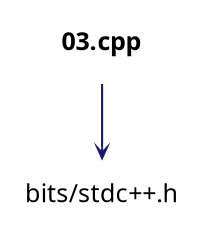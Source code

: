 digraph "03.cpp"
{
 // INTERACTIVE_SVG=YES
 // LATEX_PDF_SIZE
  graph [];
  edge [fontname=Ubuntu labelfontsize=10 arrowhead=open arrowtail=open arrowsize=0.5];
  node [fontname=Ubuntu fontsize=12 shape=plaintext];
  Node1 [label=<<b>03.cpp</b>> tooltip="C++03 / C++98." ];
  Node1 -> Node2 [color="midnightblue"style="solid"];
  Node2 [label="bits/stdc++.h" color=grey75 tooltip=" " ];
}

